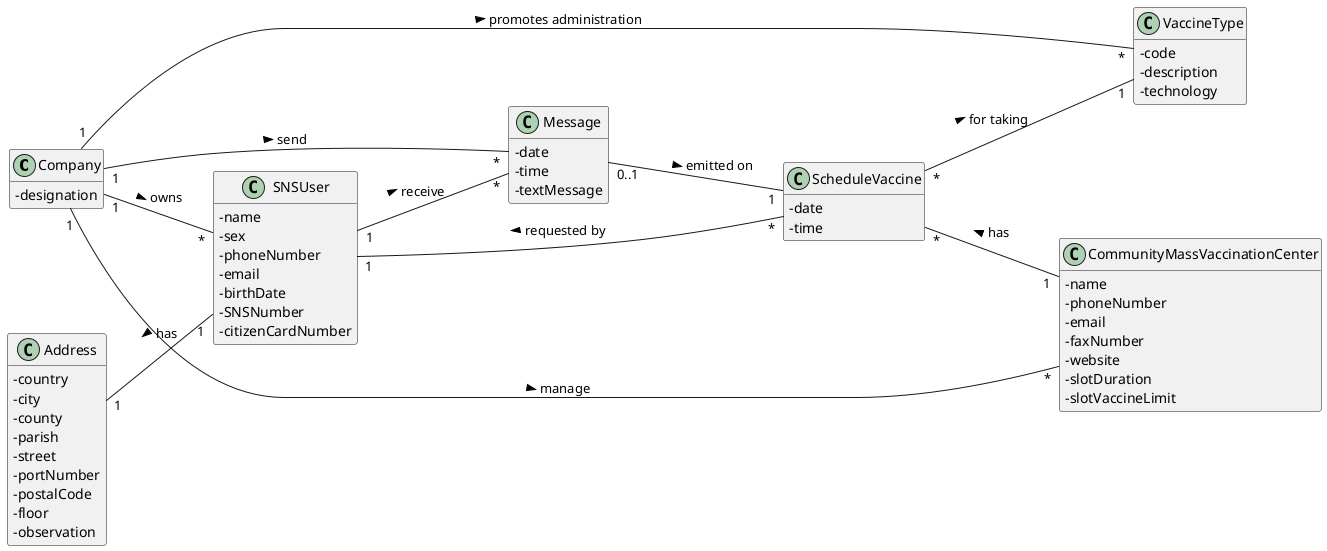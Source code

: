 @startuml
hide methods
left to right direction
skinparam classAttributeIconSize 0

class Company {
  -designation
}

class SNSUser {
    -name
    -sex
    -phoneNumber
    -email
    -birthDate
    -SNSNumber
    -citizenCardNumber
}

class Address {
    -country
    -city
    -county
    -parish
    -street
    -portNumber
    -postalCode
    -floor
    -observation
}

class ScheduleVaccine {
    -date
    -time
}

class CommunityMassVaccinationCenter {
    -name
    -phoneNumber
    -email
    -faxNumber
    -website
    -slotDuration
    -slotVaccineLimit
}

class VaccineType {
    -code
    -description
    -technology
}

class Message {
    -date
    -time
    -textMessage
}


Company "1" -- "*" SNSUser : owns >
Company "1" -- "*" CommunityMassVaccinationCenter : manage >
Address "1" -- "1" SNSUser : has <
ScheduleVaccine "*" -- "1" CommunityMassVaccinationCenter : has <
ScheduleVaccine "*" -- "1" VaccineType : for taking >
ScheduleVaccine "*" -- "1" SNSUser : requested by >
VaccineType "*" -- "1" Company : promotes administration <
Message "0..1" -- "1" ScheduleVaccine : emitted on >
Company "1" -- "*" Message : send >
SNSUser "1" -- "*" Message : receive >

@enduml